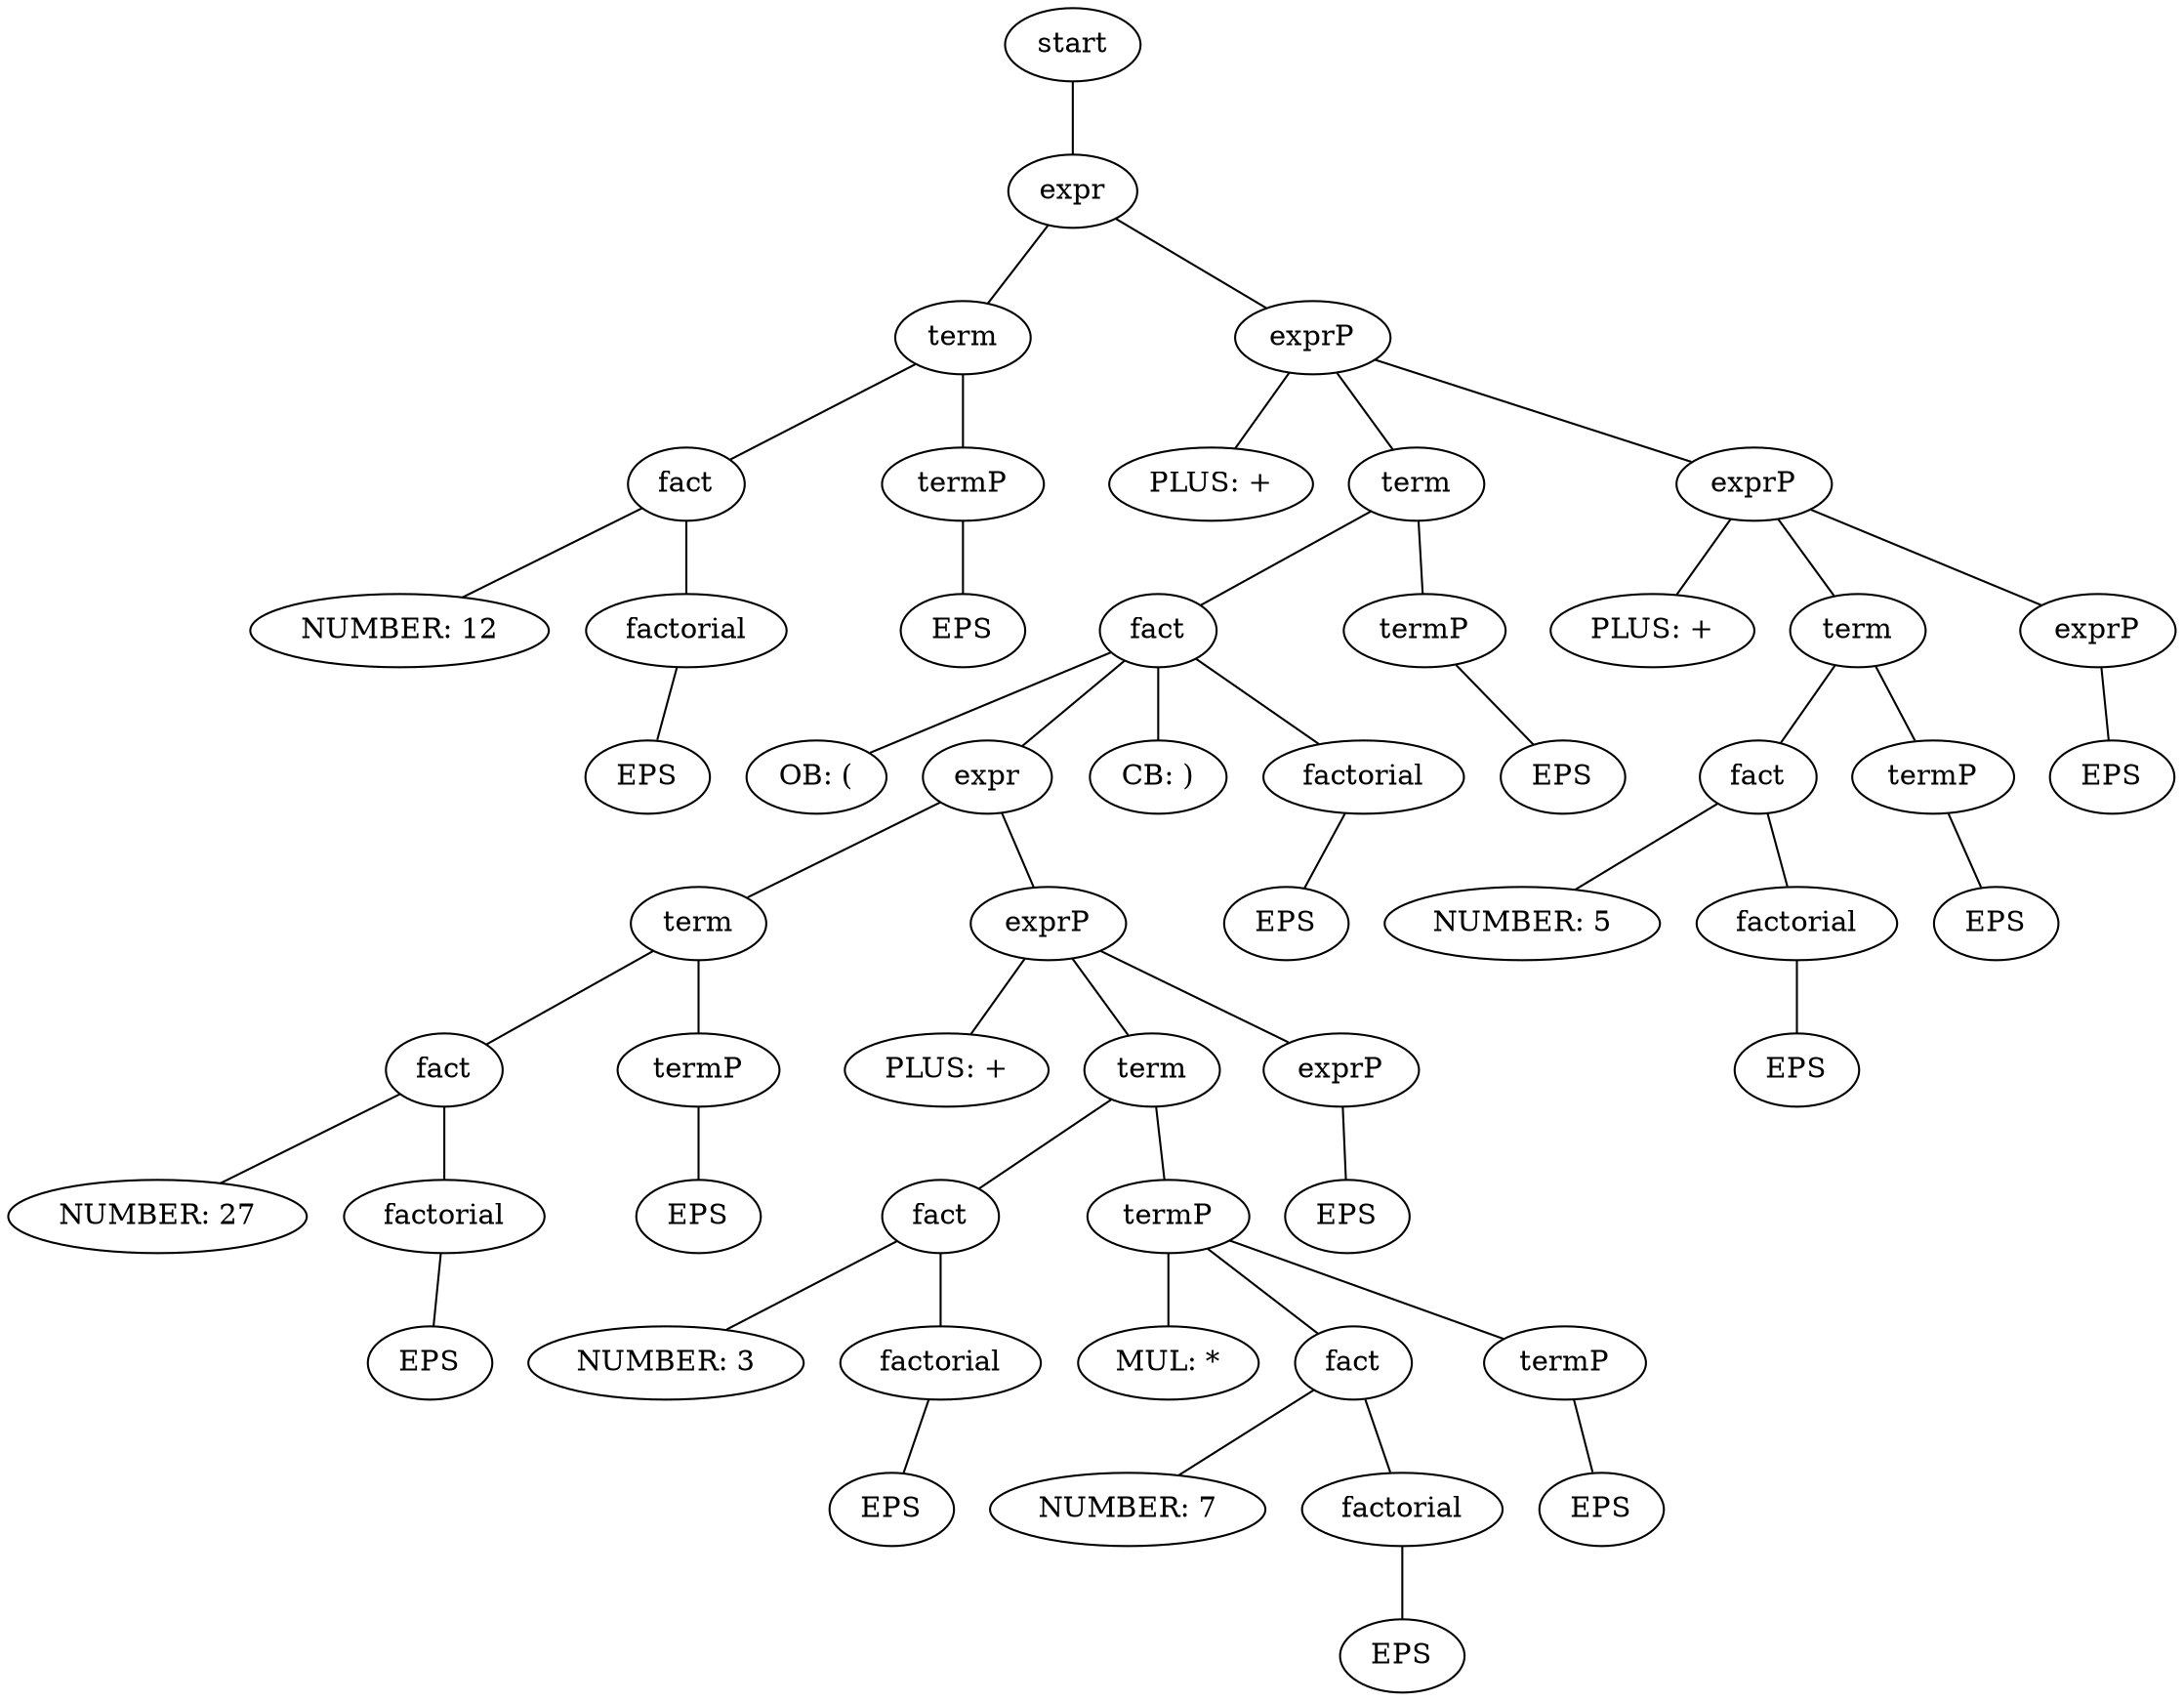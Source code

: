graph example {
a1 [label="start"];
a4 [label="expr"];
a16 [label="term"];
a64 [label="fact"];
a256 [label="NUMBER: 12"];
a64 -- a256;
a257 [label="factorial"];
a1028 [label="EPS"];
a257 -- a1028;
a64 -- a257;
a16 -- a64;
a65 [label="termP"];
a260 [label="EPS"];
a65 -- a260;
a16 -- a65;
a4 -- a16;
a17 [label="exprP"];
a68 [label="PLUS: +"];
a17 -- a68;
a69 [label="term"];
a276 [label="fact"];
a1104 [label="OB: ("];
a276 -- a1104;
a1105 [label="expr"];
a4420 [label="term"];
a17680 [label="fact"];
a70720 [label="NUMBER: 27"];
a17680 -- a70720;
a70721 [label="factorial"];
a282884 [label="EPS"];
a70721 -- a282884;
a17680 -- a70721;
a4420 -- a17680;
a17681 [label="termP"];
a70724 [label="EPS"];
a17681 -- a70724;
a4420 -- a17681;
a1105 -- a4420;
a4421 [label="exprP"];
a17684 [label="PLUS: +"];
a4421 -- a17684;
a17685 [label="term"];
a70740 [label="fact"];
a282960 [label="NUMBER: 3"];
a70740 -- a282960;
a282961 [label="factorial"];
a1131844 [label="EPS"];
a282961 -- a1131844;
a70740 -- a282961;
a17685 -- a70740;
a70741 [label="termP"];
a282964 [label="MUL: *"];
a70741 -- a282964;
a282965 [label="fact"];
a1131860 [label="NUMBER: 7"];
a282965 -- a1131860;
a1131861 [label="factorial"];
a4527444 [label="EPS"];
a1131861 -- a4527444;
a282965 -- a1131861;
a70741 -- a282965;
a282966 [label="termP"];
a1131864 [label="EPS"];
a282966 -- a1131864;
a70741 -- a282966;
a17685 -- a70741;
a4421 -- a17685;
a17686 [label="exprP"];
a70744 [label="EPS"];
a17686 -- a70744;
a4421 -- a17686;
a1105 -- a4421;
a276 -- a1105;
a1106 [label="CB: )"];
a276 -- a1106;
a1107 [label="factorial"];
a4428 [label="EPS"];
a1107 -- a4428;
a276 -- a1107;
a69 -- a276;
a277 [label="termP"];
a1108 [label="EPS"];
a277 -- a1108;
a69 -- a277;
a17 -- a69;
a70 [label="exprP"];
a280 [label="PLUS: +"];
a70 -- a280;
a281 [label="term"];
a1124 [label="fact"];
a4496 [label="NUMBER: 5"];
a1124 -- a4496;
a4497 [label="factorial"];
a17988 [label="EPS"];
a4497 -- a17988;
a1124 -- a4497;
a281 -- a1124;
a1125 [label="termP"];
a4500 [label="EPS"];
a1125 -- a4500;
a281 -- a1125;
a70 -- a281;
a282 [label="exprP"];
a1128 [label="EPS"];
a282 -- a1128;
a70 -- a282;
a17 -- a70;
a4 -- a17;
a1 -- a4;
}